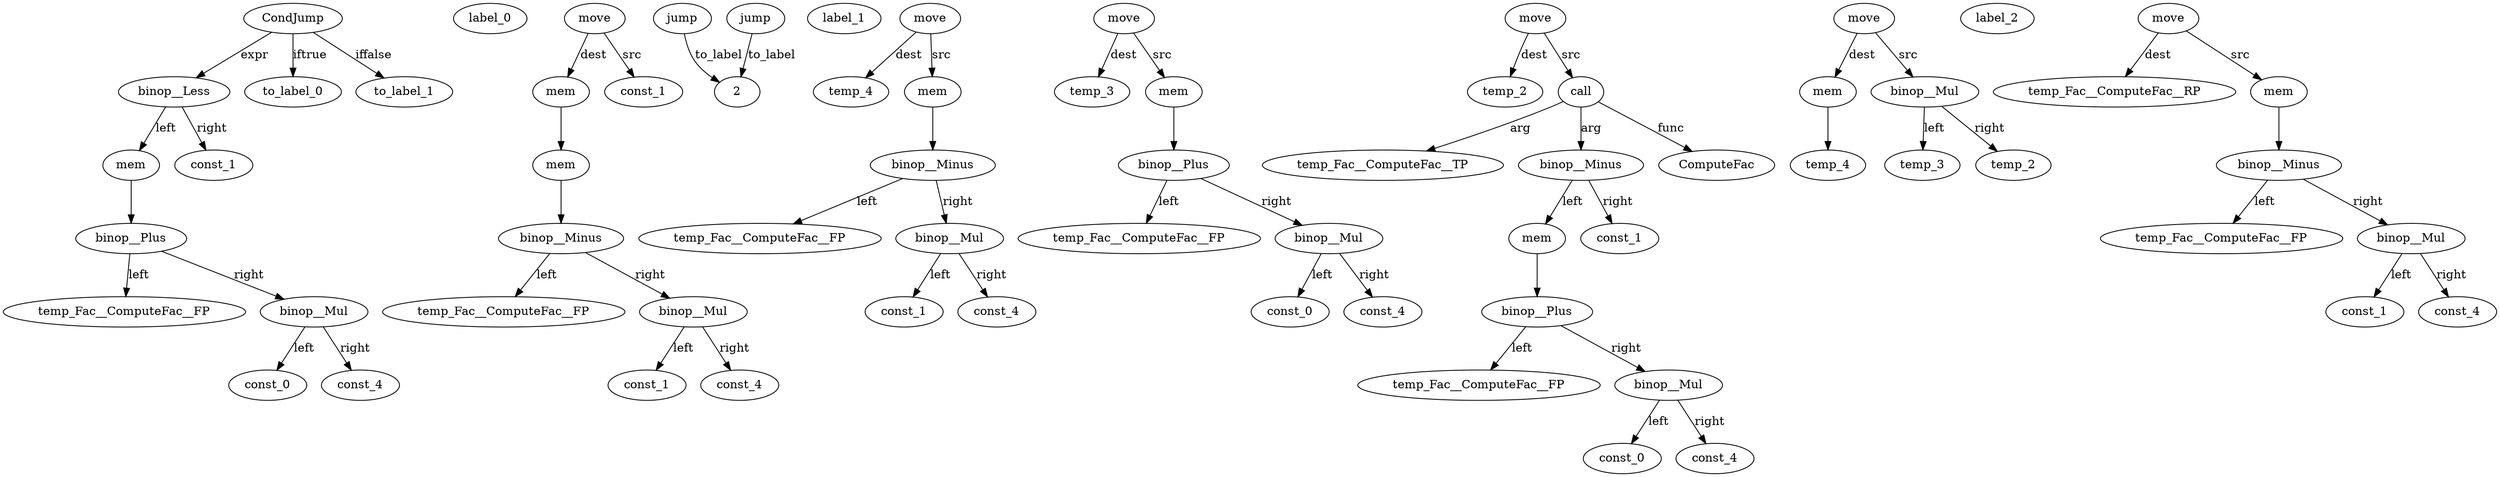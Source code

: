 digraph {
temp_Fac__ComputeFac__FP__id_0 [ label="temp_Fac__ComputeFac__FP" ]; 
const_0__id_1 [ label="const_0" ]; 
const_4__id_2 [ label="const_4" ]; 
binop__Mul__id_3 [ label="binop__Mul" ]; 
binop__Mul__id_3 -> const_4__id_2 [ label="right"] ; 
binop__Mul__id_3 -> const_0__id_1 [ label="left"] ; 
binop__Plus__id_4 [ label="binop__Plus" ]; 
binop__Plus__id_4 -> binop__Mul__id_3 [ label="right"] ; 
binop__Plus__id_4 -> temp_Fac__ComputeFac__FP__id_0 [ label="left"] ; 
mem__id_5 [ label="mem" ]; 
mem__id_5 -> binop__Plus__id_4 ; 
const_1__id_6 [ label="const_1" ]; 
binop__Less__id_7 [ label="binop__Less" ]; 
binop__Less__id_7 -> const_1__id_6 [ label="right"] ; 
binop__Less__id_7 -> mem__id_5 [ label="left"] ; 
CondJump__id_8 [ label="CondJump" ]; 
CondJump__id_8 -> binop__Less__id_7 [ label="expr"] ; 
CondJump__id_8 -> to_label_0 [ label="iftrue"] ; 
CondJump__id_8 -> to_label_1 [ label="iffalse"] ; 
label_0__id_9 [ label="label_0" ]; 
temp_Fac__ComputeFac__FP__id_10 [ label="temp_Fac__ComputeFac__FP" ]; 
const_1__id_11 [ label="const_1" ]; 
const_4__id_12 [ label="const_4" ]; 
binop__Mul__id_13 [ label="binop__Mul" ]; 
binop__Mul__id_13 -> const_4__id_12 [ label="right"] ; 
binop__Mul__id_13 -> const_1__id_11 [ label="left"] ; 
binop__Minus__id_14 [ label="binop__Minus" ]; 
binop__Minus__id_14 -> binop__Mul__id_13 [ label="right"] ; 
binop__Minus__id_14 -> temp_Fac__ComputeFac__FP__id_10 [ label="left"] ; 
mem__id_15 [ label="mem" ]; 
mem__id_15 -> binop__Minus__id_14 ; 
mem__id_16 [ label="mem" ]; 
mem__id_16 -> mem__id_15 ; 
const_1__id_17 [ label="const_1" ]; 
move__id_18 [ label="move" ]; 
move__id_18 -> mem__id_16 [ label="dest"] ; 
move__id_18 -> const_1__id_17 [ label="src"] ; 
jump__id_19 [ label="jump" ]; 
jump__id_19 -> 2 [ label="to_label"] ; 
label_1__id_20 [ label="label_1" ]; 
temp_4__id_21 [ label="temp_4" ]; 
temp_Fac__ComputeFac__FP__id_22 [ label="temp_Fac__ComputeFac__FP" ]; 
const_1__id_23 [ label="const_1" ]; 
const_4__id_24 [ label="const_4" ]; 
binop__Mul__id_25 [ label="binop__Mul" ]; 
binop__Mul__id_25 -> const_4__id_24 [ label="right"] ; 
binop__Mul__id_25 -> const_1__id_23 [ label="left"] ; 
binop__Minus__id_26 [ label="binop__Minus" ]; 
binop__Minus__id_26 -> binop__Mul__id_25 [ label="right"] ; 
binop__Minus__id_26 -> temp_Fac__ComputeFac__FP__id_22 [ label="left"] ; 
mem__id_27 [ label="mem" ]; 
mem__id_27 -> binop__Minus__id_26 ; 
move__id_28 [ label="move" ]; 
move__id_28 -> temp_4__id_21 [ label="dest"] ; 
move__id_28 -> mem__id_27 [ label="src"] ; 
temp_3__id_29 [ label="temp_3" ]; 
temp_Fac__ComputeFac__FP__id_30 [ label="temp_Fac__ComputeFac__FP" ]; 
const_0__id_31 [ label="const_0" ]; 
const_4__id_32 [ label="const_4" ]; 
binop__Mul__id_33 [ label="binop__Mul" ]; 
binop__Mul__id_33 -> const_4__id_32 [ label="right"] ; 
binop__Mul__id_33 -> const_0__id_31 [ label="left"] ; 
binop__Plus__id_34 [ label="binop__Plus" ]; 
binop__Plus__id_34 -> binop__Mul__id_33 [ label="right"] ; 
binop__Plus__id_34 -> temp_Fac__ComputeFac__FP__id_30 [ label="left"] ; 
mem__id_35 [ label="mem" ]; 
mem__id_35 -> binop__Plus__id_34 ; 
move__id_36 [ label="move" ]; 
move__id_36 -> temp_3__id_29 [ label="dest"] ; 
move__id_36 -> mem__id_35 [ label="src"] ; 
temp_2__id_37 [ label="temp_2" ]; 
temp_Fac__ComputeFac__TP__id_38 [ label="temp_Fac__ComputeFac__TP" ]; 
temp_Fac__ComputeFac__FP__id_39 [ label="temp_Fac__ComputeFac__FP" ]; 
const_0__id_40 [ label="const_0" ]; 
const_4__id_41 [ label="const_4" ]; 
binop__Mul__id_42 [ label="binop__Mul" ]; 
binop__Mul__id_42 -> const_4__id_41 [ label="right"] ; 
binop__Mul__id_42 -> const_0__id_40 [ label="left"] ; 
binop__Plus__id_43 [ label="binop__Plus" ]; 
binop__Plus__id_43 -> binop__Mul__id_42 [ label="right"] ; 
binop__Plus__id_43 -> temp_Fac__ComputeFac__FP__id_39 [ label="left"] ; 
mem__id_44 [ label="mem" ]; 
mem__id_44 -> binop__Plus__id_43 ; 
const_1__id_45 [ label="const_1" ]; 
binop__Minus__id_46 [ label="binop__Minus" ]; 
binop__Minus__id_46 -> const_1__id_45 [ label="right"] ; 
binop__Minus__id_46 -> mem__id_44 [ label="left"] ; 
call__id_47 [ label="call" ]; 
call__id_47 -> ComputeFac [ label="func"] ; 
call__id_47 -> temp_Fac__ComputeFac__TP__id_38 [ label="arg"] ; 
call__id_47 -> binop__Minus__id_46 [ label="arg"] ; 
move__id_48 [ label="move" ]; 
move__id_48 -> temp_2__id_37 [ label="dest"] ; 
move__id_48 -> call__id_47 [ label="src"] ; 
temp_4__id_49 [ label="temp_4" ]; 
mem__id_50 [ label="mem" ]; 
mem__id_50 -> temp_4__id_49 ; 
temp_3__id_51 [ label="temp_3" ]; 
temp_2__id_52 [ label="temp_2" ]; 
binop__Mul__id_53 [ label="binop__Mul" ]; 
binop__Mul__id_53 -> temp_2__id_52 [ label="right"] ; 
binop__Mul__id_53 -> temp_3__id_51 [ label="left"] ; 
move__id_54 [ label="move" ]; 
move__id_54 -> mem__id_50 [ label="dest"] ; 
move__id_54 -> binop__Mul__id_53 [ label="src"] ; 
jump__id_55 [ label="jump" ]; 
jump__id_55 -> 2 [ label="to_label"] ; 
label_2__id_56 [ label="label_2" ]; 
temp_Fac__ComputeFac__RP__id_57 [ label="temp_Fac__ComputeFac__RP" ]; 
temp_Fac__ComputeFac__FP__id_58 [ label="temp_Fac__ComputeFac__FP" ]; 
const_1__id_59 [ label="const_1" ]; 
const_4__id_60 [ label="const_4" ]; 
binop__Mul__id_61 [ label="binop__Mul" ]; 
binop__Mul__id_61 -> const_4__id_60 [ label="right"] ; 
binop__Mul__id_61 -> const_1__id_59 [ label="left"] ; 
binop__Minus__id_62 [ label="binop__Minus" ]; 
binop__Minus__id_62 -> binop__Mul__id_61 [ label="right"] ; 
binop__Minus__id_62 -> temp_Fac__ComputeFac__FP__id_58 [ label="left"] ; 
mem__id_63 [ label="mem" ]; 
mem__id_63 -> binop__Minus__id_62 ; 
move__id_64 [ label="move" ]; 
move__id_64 -> temp_Fac__ComputeFac__RP__id_57 [ label="dest"] ; 
move__id_64 -> mem__id_63 [ label="src"] ; 

}